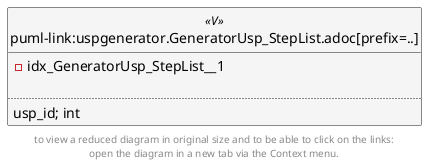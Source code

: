 @startuml
left to right direction
'top to bottom direction
hide circle
'avoide "." issues:
set namespaceSeparator none


skinparam class {
  BackgroundColor White
  BackgroundColor<<FN>> Yellow
  BackgroundColor<<FS>> Yellow
  BackgroundColor<<FT>> LightGray
  BackgroundColor<<IF>> Yellow
  BackgroundColor<<IS>> Yellow
  BackgroundColor<<P>> Aqua
  BackgroundColor<<PC>> Aqua
  BackgroundColor<<SN>> Yellow
  BackgroundColor<<SO>> SlateBlue
  BackgroundColor<<TF>> LightGray
  BackgroundColor<<TR>> Tomato
  BackgroundColor<<U>> White
  BackgroundColor<<V>> WhiteSmoke
  BackgroundColor<<X>> Aqua
}


entity "puml-link:uspgenerator.GeneratorUsp_StepList.adoc[prefix=..]" as uspgenerator.GeneratorUsp_StepList << V >> {
- idx_GeneratorUsp_StepList__1

..
usp_id; int
}


footer
to view a reduced diagram in original size and to be able to click on the links:
open the diagram in a new tab via the Context menu.
end footer

@enduml

